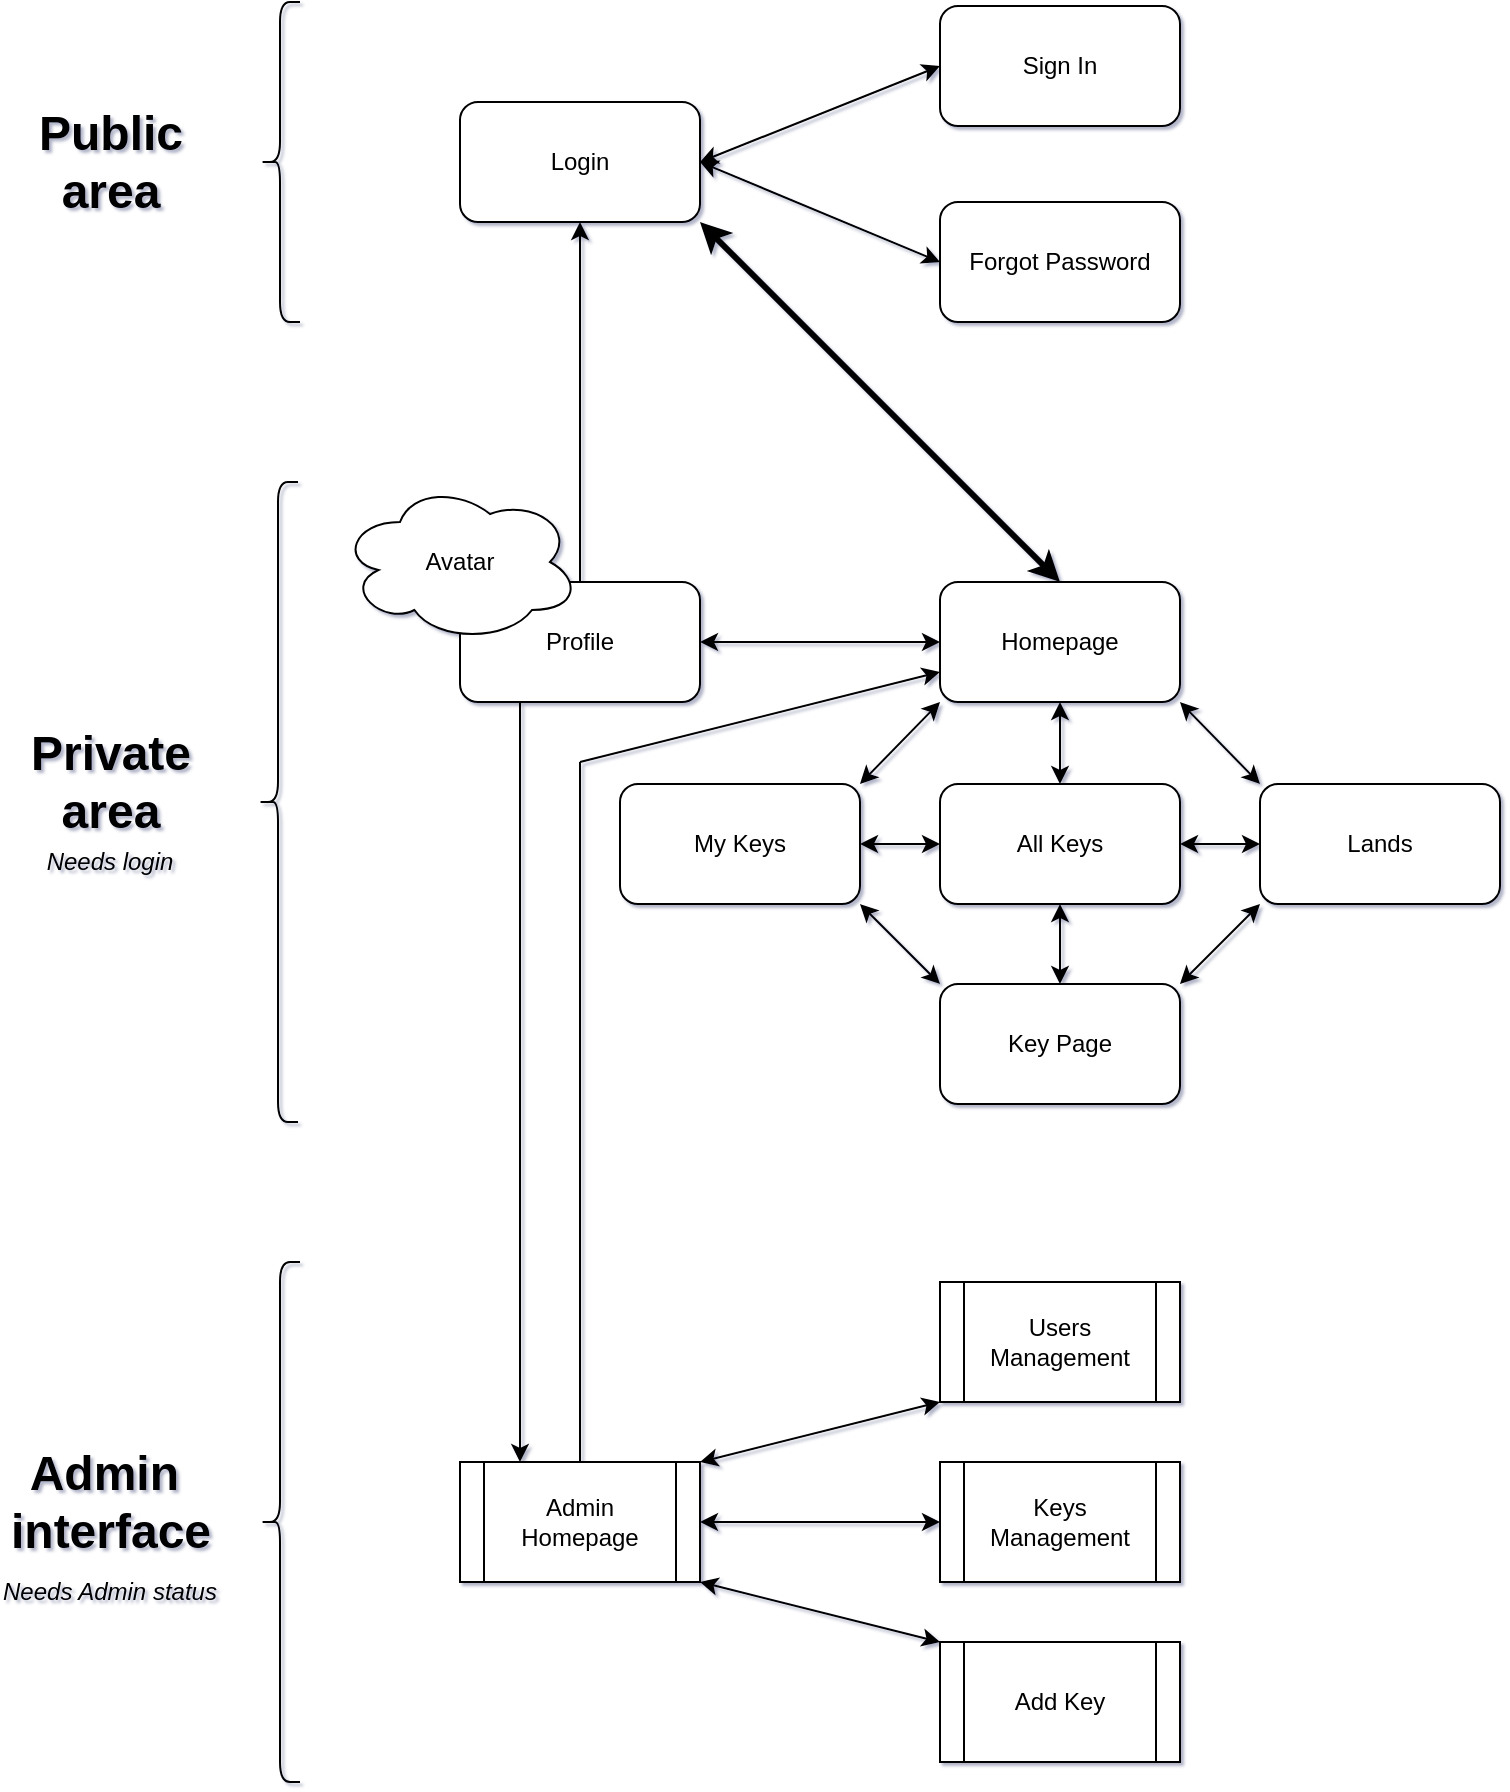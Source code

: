 <mxfile>
    <diagram id="InJI5LX8d69n-fMIQ9mn" name="Page-1">
        <mxGraphModel dx="1011" dy="1033" grid="0" gridSize="10" guides="1" tooltips="1" connect="1" arrows="1" fold="1" page="1" pageScale="1" pageWidth="850" pageHeight="1100" background="#ffffff" math="0" shadow="1">
            <root>
                <mxCell id="0"/>
                <mxCell id="1" parent="0"/>
                <mxCell id="27" value="Forgot Password" style="rounded=1;whiteSpace=wrap;html=1;" parent="1" vertex="1">
                    <mxGeometry x="520" y="220" width="120" height="60" as="geometry"/>
                </mxCell>
                <mxCell id="28" value="Login" style="rounded=1;whiteSpace=wrap;html=1;" parent="1" vertex="1">
                    <mxGeometry x="280" y="170" width="120" height="60" as="geometry"/>
                </mxCell>
                <mxCell id="29" value="Sign In" style="rounded=1;whiteSpace=wrap;html=1;" parent="1" vertex="1">
                    <mxGeometry x="520" y="122" width="120" height="60" as="geometry"/>
                </mxCell>
                <mxCell id="30" value="Profile" style="rounded=1;whiteSpace=wrap;html=1;" parent="1" vertex="1">
                    <mxGeometry x="280" y="410" width="120" height="60" as="geometry"/>
                </mxCell>
                <mxCell id="31" value="Homepage" style="rounded=1;whiteSpace=wrap;html=1;" parent="1" vertex="1">
                    <mxGeometry x="520" y="410" width="120" height="60" as="geometry"/>
                </mxCell>
                <mxCell id="32" value="All Keys" style="rounded=1;whiteSpace=wrap;html=1;" parent="1" vertex="1">
                    <mxGeometry x="520" y="511" width="120" height="60" as="geometry"/>
                </mxCell>
                <mxCell id="33" value="Lands" style="rounded=1;whiteSpace=wrap;html=1;" parent="1" vertex="1">
                    <mxGeometry x="680" y="511" width="120" height="60" as="geometry"/>
                </mxCell>
                <mxCell id="34" value="My Keys" style="rounded=1;whiteSpace=wrap;html=1;" parent="1" vertex="1">
                    <mxGeometry x="360" y="511" width="120" height="60" as="geometry"/>
                </mxCell>
                <mxCell id="36" value="Avatar" style="ellipse;shape=cloud;whiteSpace=wrap;html=1;" parent="1" vertex="1">
                    <mxGeometry x="220" y="360" width="120" height="80" as="geometry"/>
                </mxCell>
                <mxCell id="37" value="Admin Homepage" style="shape=process;whiteSpace=wrap;html=1;backgroundOutline=1;" parent="1" vertex="1">
                    <mxGeometry x="280" y="850" width="120" height="60" as="geometry"/>
                </mxCell>
                <mxCell id="38" value="Users Management" style="shape=process;whiteSpace=wrap;html=1;backgroundOutline=1;" parent="1" vertex="1">
                    <mxGeometry x="520" y="760" width="120" height="60" as="geometry"/>
                </mxCell>
                <mxCell id="39" value="Keys Management" style="shape=process;whiteSpace=wrap;html=1;backgroundOutline=1;" parent="1" vertex="1">
                    <mxGeometry x="520" y="850" width="120" height="60" as="geometry"/>
                </mxCell>
                <mxCell id="40" value="Add Key" style="shape=process;whiteSpace=wrap;html=1;backgroundOutline=1;" parent="1" vertex="1">
                    <mxGeometry x="520" y="940" width="120" height="60" as="geometry"/>
                </mxCell>
                <mxCell id="41" value="" style="shape=curlyBracket;whiteSpace=wrap;html=1;rounded=1;labelPosition=left;verticalLabelPosition=middle;align=right;verticalAlign=middle;" parent="1" vertex="1">
                    <mxGeometry x="180" y="120" width="20" height="160" as="geometry"/>
                </mxCell>
                <mxCell id="42" value="" style="shape=curlyBracket;whiteSpace=wrap;html=1;rounded=1;labelPosition=left;verticalLabelPosition=middle;align=right;verticalAlign=middle;" parent="1" vertex="1">
                    <mxGeometry x="179" y="360" width="20" height="320" as="geometry"/>
                </mxCell>
                <mxCell id="43" value="" style="shape=curlyBracket;whiteSpace=wrap;html=1;rounded=1;labelPosition=left;verticalLabelPosition=middle;align=right;verticalAlign=middle;" parent="1" vertex="1">
                    <mxGeometry x="180" y="750" width="20" height="260" as="geometry"/>
                </mxCell>
                <mxCell id="44" value="Public&lt;div&gt;area&lt;/div&gt;" style="text;strokeColor=none;fillColor=none;html=1;fontSize=24;fontStyle=1;verticalAlign=middle;align=center;" parent="1" vertex="1">
                    <mxGeometry x="55" y="180" width="100" height="40" as="geometry"/>
                </mxCell>
                <mxCell id="45" value="Private&lt;div&gt;area&lt;/div&gt;" style="text;strokeColor=none;fillColor=none;html=1;fontSize=24;fontStyle=1;verticalAlign=middle;align=center;" parent="1" vertex="1">
                    <mxGeometry x="55" y="490" width="100" height="40" as="geometry"/>
                </mxCell>
                <mxCell id="46" value="Admin&amp;nbsp;&lt;div&gt;interface&lt;/div&gt;" style="text;strokeColor=none;fillColor=none;html=1;fontSize=24;fontStyle=1;verticalAlign=middle;align=center;" parent="1" vertex="1">
                    <mxGeometry x="55" y="850" width="100" height="40" as="geometry"/>
                </mxCell>
                <mxCell id="47" value="Key Page" style="rounded=1;whiteSpace=wrap;html=1;" parent="1" vertex="1">
                    <mxGeometry x="520" y="611" width="120" height="60" as="geometry"/>
                </mxCell>
                <mxCell id="49" value="" style="endArrow=classic;startArrow=classic;html=1;exitX=1;exitY=0.5;exitDx=0;exitDy=0;entryX=0;entryY=0.5;entryDx=0;entryDy=0;" parent="1" source="28" target="29" edge="1">
                    <mxGeometry width="50" height="50" relative="1" as="geometry">
                        <mxPoint x="440" y="200" as="sourcePoint"/>
                        <mxPoint x="490" y="150" as="targetPoint"/>
                    </mxGeometry>
                </mxCell>
                <mxCell id="50" value="" style="endArrow=classic;startArrow=classic;html=1;exitX=1;exitY=0.5;exitDx=0;exitDy=0;entryX=0;entryY=0.5;entryDx=0;entryDy=0;" parent="1" source="28" target="27" edge="1">
                    <mxGeometry width="50" height="50" relative="1" as="geometry">
                        <mxPoint x="421" y="210" as="sourcePoint"/>
                        <mxPoint x="530" y="162" as="targetPoint"/>
                    </mxGeometry>
                </mxCell>
                <mxCell id="52" value="" style="endArrow=classic;startArrow=classic;html=1;exitX=1;exitY=0.5;exitDx=0;exitDy=0;entryX=0;entryY=0.5;entryDx=0;entryDy=0;" parent="1" source="30" target="31" edge="1">
                    <mxGeometry width="50" height="50" relative="1" as="geometry">
                        <mxPoint x="430" y="440" as="sourcePoint"/>
                        <mxPoint x="391" y="425" as="targetPoint"/>
                    </mxGeometry>
                </mxCell>
                <mxCell id="53" value="&lt;i&gt;Needs login&lt;/i&gt;" style="text;html=1;align=center;verticalAlign=middle;whiteSpace=wrap;rounded=0;" parent="1" vertex="1">
                    <mxGeometry x="65" y="535" width="80" height="30" as="geometry"/>
                </mxCell>
                <mxCell id="54" value="&lt;i&gt;Needs Admin status&lt;/i&gt;" style="text;html=1;align=center;verticalAlign=middle;whiteSpace=wrap;rounded=0;" parent="1" vertex="1">
                    <mxGeometry x="50" y="900" width="110" height="30" as="geometry"/>
                </mxCell>
                <mxCell id="55" value="" style="endArrow=classic;startArrow=classic;html=1;exitX=0;exitY=0.5;exitDx=0;exitDy=0;entryX=1;entryY=0.5;entryDx=0;entryDy=0;" parent="1" source="32" target="34" edge="1">
                    <mxGeometry width="50" height="50" relative="1" as="geometry">
                        <mxPoint x="541" y="450" as="sourcePoint"/>
                        <mxPoint x="490" y="450" as="targetPoint"/>
                    </mxGeometry>
                </mxCell>
                <mxCell id="56" value="" style="endArrow=classic;startArrow=classic;html=1;exitX=0;exitY=0.5;exitDx=0;exitDy=0;entryX=1;entryY=0.5;entryDx=0;entryDy=0;" parent="1" source="33" target="32" edge="1">
                    <mxGeometry width="50" height="50" relative="1" as="geometry">
                        <mxPoint x="530" y="551" as="sourcePoint"/>
                        <mxPoint x="490" y="551" as="targetPoint"/>
                    </mxGeometry>
                </mxCell>
                <mxCell id="59" value="" style="endArrow=classic;startArrow=classic;html=1;exitX=1;exitY=0;exitDx=0;exitDy=0;entryX=0;entryY=1;entryDx=0;entryDy=0;" parent="1" source="34" target="31" edge="1">
                    <mxGeometry width="50" height="50" relative="1" as="geometry">
                        <mxPoint x="430" y="311" as="sourcePoint"/>
                        <mxPoint x="430" y="420" as="targetPoint"/>
                    </mxGeometry>
                </mxCell>
                <mxCell id="60" value="" style="endArrow=classic;startArrow=classic;html=1;exitX=0;exitY=0;exitDx=0;exitDy=0;entryX=1;entryY=1;entryDx=0;entryDy=0;" parent="1" source="47" target="34" edge="1">
                    <mxGeometry width="50" height="50" relative="1" as="geometry">
                        <mxPoint x="430" y="521" as="sourcePoint"/>
                        <mxPoint x="430" y="480" as="targetPoint"/>
                    </mxGeometry>
                </mxCell>
                <mxCell id="62" value="" style="endArrow=classic;startArrow=classic;html=1;entryX=0.5;entryY=1;entryDx=0;entryDy=0;" parent="1" source="47" target="32" edge="1">
                    <mxGeometry width="50" height="50" relative="1" as="geometry">
                        <mxPoint x="530" y="651" as="sourcePoint"/>
                        <mxPoint x="430" y="581" as="targetPoint"/>
                    </mxGeometry>
                </mxCell>
                <mxCell id="63" value="" style="endArrow=classic;startArrow=classic;html=1;exitX=1;exitY=0;exitDx=0;exitDy=0;entryX=0;entryY=1;entryDx=0;entryDy=0;" parent="1" source="47" target="33" edge="1">
                    <mxGeometry width="50" height="50" relative="1" as="geometry">
                        <mxPoint x="530" y="651" as="sourcePoint"/>
                        <mxPoint x="430" y="581" as="targetPoint"/>
                    </mxGeometry>
                </mxCell>
                <mxCell id="67" value="" style="endArrow=classic;startArrow=classic;html=1;exitX=0.5;exitY=0;exitDx=0;exitDy=0;entryX=0.5;entryY=1;entryDx=0;entryDy=0;" parent="1" source="32" target="31" edge="1">
                    <mxGeometry width="50" height="50" relative="1" as="geometry">
                        <mxPoint x="750" y="521" as="sourcePoint"/>
                        <mxPoint x="490" y="480" as="targetPoint"/>
                    </mxGeometry>
                </mxCell>
                <mxCell id="68" value="" style="endArrow=classic;startArrow=classic;html=1;exitX=0;exitY=0;exitDx=0;exitDy=0;entryX=1;entryY=1;entryDx=0;entryDy=0;" parent="1" source="33" target="31" edge="1">
                    <mxGeometry width="50" height="50" relative="1" as="geometry">
                        <mxPoint x="560" y="521" as="sourcePoint"/>
                        <mxPoint x="460" y="480" as="targetPoint"/>
                    </mxGeometry>
                </mxCell>
                <mxCell id="71" value="" style="endArrow=classic;startArrow=classic;html=1;exitX=0;exitY=1;exitDx=0;exitDy=0;entryX=1;entryY=0;entryDx=0;entryDy=0;" parent="1" source="38" target="37" edge="1">
                    <mxGeometry width="50" height="50" relative="1" as="geometry">
                        <mxPoint x="620" y="631" as="sourcePoint"/>
                        <mxPoint x="660" y="591" as="targetPoint"/>
                    </mxGeometry>
                </mxCell>
                <mxCell id="73" value="" style="endArrow=classic;startArrow=classic;html=1;exitX=0;exitY=0.5;exitDx=0;exitDy=0;entryX=1;entryY=0.5;entryDx=0;entryDy=0;" parent="1" source="39" target="37" edge="1">
                    <mxGeometry width="50" height="50" relative="1" as="geometry">
                        <mxPoint x="450" y="850" as="sourcePoint"/>
                        <mxPoint x="410" y="880" as="targetPoint"/>
                    </mxGeometry>
                </mxCell>
                <mxCell id="74" value="" style="endArrow=classic;startArrow=classic;html=1;exitX=0;exitY=0;exitDx=0;exitDy=0;entryX=1;entryY=1;entryDx=0;entryDy=0;" parent="1" source="40" target="37" edge="1">
                    <mxGeometry width="50" height="50" relative="1" as="geometry">
                        <mxPoint x="450" y="910" as="sourcePoint"/>
                        <mxPoint x="410" y="910" as="targetPoint"/>
                    </mxGeometry>
                </mxCell>
                <mxCell id="76" value="" style="endArrow=classic;html=1;exitX=0.5;exitY=0;exitDx=0;exitDy=0;entryX=0.5;entryY=1;entryDx=0;entryDy=0;" edge="1" parent="1" source="30" target="28">
                    <mxGeometry width="50" height="50" relative="1" as="geometry">
                        <mxPoint x="400" y="490" as="sourcePoint"/>
                        <mxPoint x="450" y="440" as="targetPoint"/>
                    </mxGeometry>
                </mxCell>
                <mxCell id="77" value="" style="endArrow=classic;html=1;exitX=0.25;exitY=1;exitDx=0;exitDy=0;entryX=0.25;entryY=0;entryDx=0;entryDy=0;" edge="1" parent="1" source="30" target="37">
                    <mxGeometry width="50" height="50" relative="1" as="geometry">
                        <mxPoint x="400" y="590" as="sourcePoint"/>
                        <mxPoint x="450" y="540" as="targetPoint"/>
                    </mxGeometry>
                </mxCell>
                <mxCell id="78" value="" style="endArrow=classic;html=1;entryX=0;entryY=0.75;entryDx=0;entryDy=0;" edge="1" parent="1" target="31">
                    <mxGeometry width="50" height="50" relative="1" as="geometry">
                        <mxPoint x="340" y="500" as="sourcePoint"/>
                        <mxPoint x="450" y="640" as="targetPoint"/>
                    </mxGeometry>
                </mxCell>
                <mxCell id="79" value="" style="endArrow=none;html=1;exitX=0.5;exitY=0;exitDx=0;exitDy=0;" edge="1" parent="1" source="37">
                    <mxGeometry width="50" height="50" relative="1" as="geometry">
                        <mxPoint x="400" y="690" as="sourcePoint"/>
                        <mxPoint x="340" y="500" as="targetPoint"/>
                    </mxGeometry>
                </mxCell>
                <mxCell id="83" value="" style="endArrow=classic;startArrow=classic;html=1;entryX=1;entryY=1;entryDx=0;entryDy=0;exitX=0.5;exitY=0;exitDx=0;exitDy=0;strokeWidth=3;" edge="1" parent="1" source="31" target="28">
                    <mxGeometry width="50" height="50" relative="1" as="geometry">
                        <mxPoint x="390" y="380" as="sourcePoint"/>
                        <mxPoint x="440" y="330" as="targetPoint"/>
                    </mxGeometry>
                </mxCell>
            </root>
        </mxGraphModel>
    </diagram>
</mxfile>